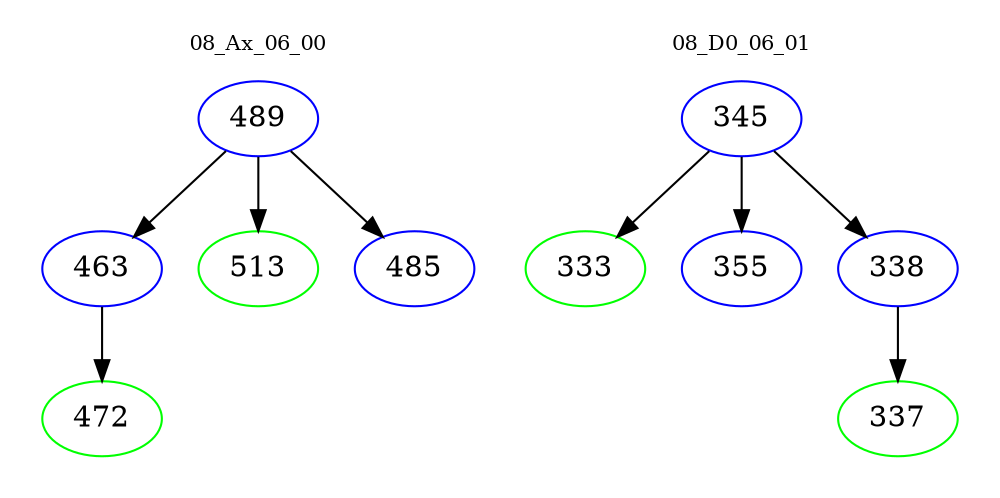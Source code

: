 digraph{
subgraph cluster_0 {
color = white
label = "08_Ax_06_00";
fontsize=10;
T0_489 [label="489", color="blue"]
T0_489 -> T0_463 [color="black"]
T0_463 [label="463", color="blue"]
T0_463 -> T0_472 [color="black"]
T0_472 [label="472", color="green"]
T0_489 -> T0_513 [color="black"]
T0_513 [label="513", color="green"]
T0_489 -> T0_485 [color="black"]
T0_485 [label="485", color="blue"]
}
subgraph cluster_1 {
color = white
label = "08_D0_06_01";
fontsize=10;
T1_345 [label="345", color="blue"]
T1_345 -> T1_333 [color="black"]
T1_333 [label="333", color="green"]
T1_345 -> T1_355 [color="black"]
T1_355 [label="355", color="blue"]
T1_345 -> T1_338 [color="black"]
T1_338 [label="338", color="blue"]
T1_338 -> T1_337 [color="black"]
T1_337 [label="337", color="green"]
}
}
